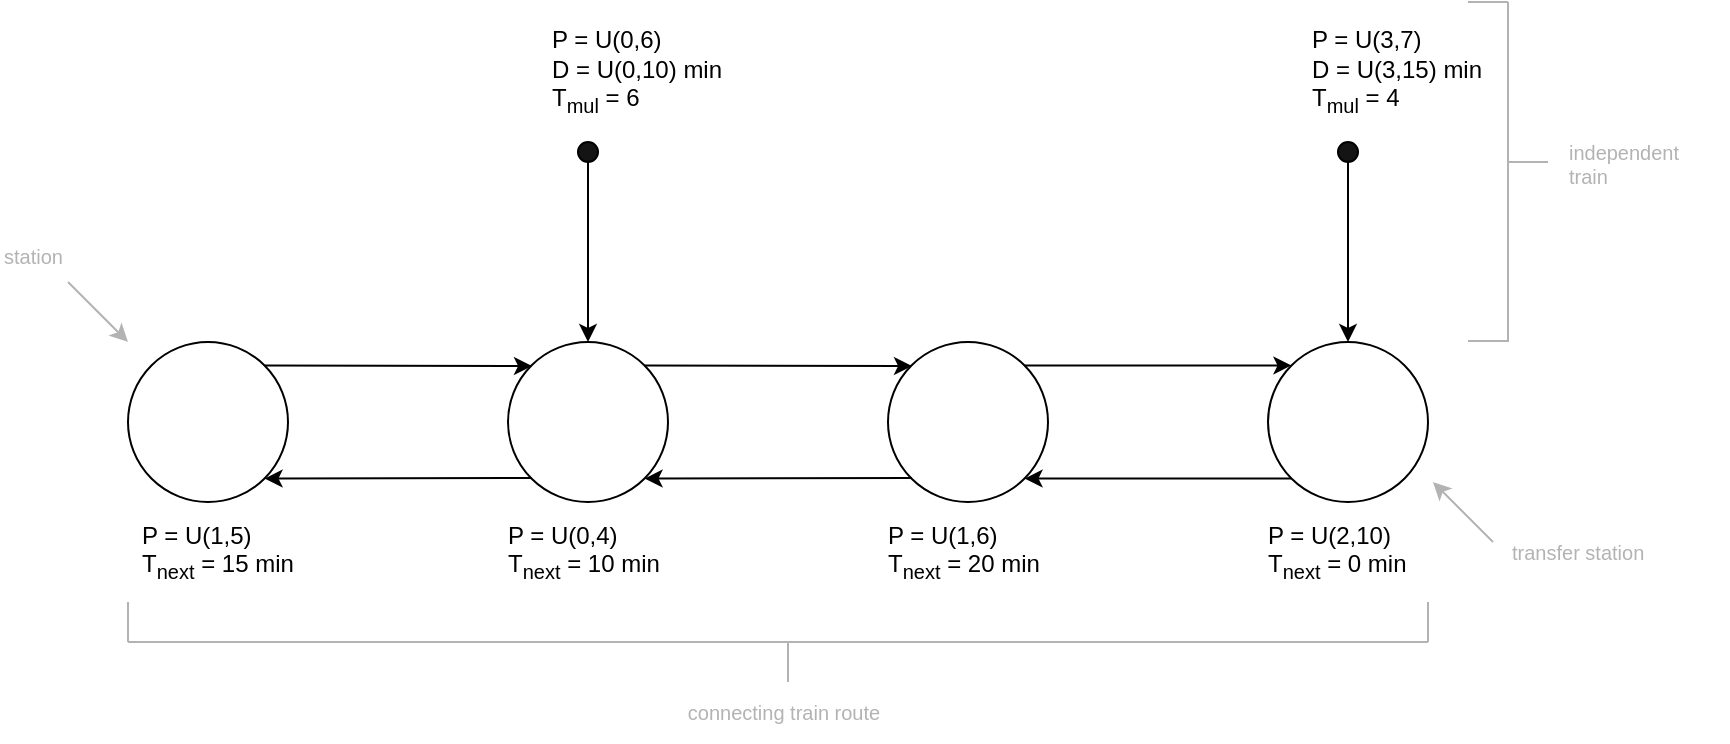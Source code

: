 <mxfile version="25.0.1">
  <diagram name="Page-1" id="MicuLCf74k77lr7k7DQI">
    <mxGraphModel dx="1277" dy="473" grid="1" gridSize="10" guides="1" tooltips="1" connect="1" arrows="1" fold="1" page="0" pageScale="1" pageWidth="850" pageHeight="1100" math="0" shadow="0">
      <root>
        <mxCell id="0" />
        <mxCell id="1" parent="0" />
        <mxCell id="830I__SFOpYsRtfBFBau-1" value="" style="ellipse;whiteSpace=wrap;html=1;aspect=fixed;" parent="1" vertex="1">
          <mxGeometry x="70" y="410" width="80" height="80" as="geometry" />
        </mxCell>
        <mxCell id="830I__SFOpYsRtfBFBau-2" value="" style="endArrow=classic;html=1;rounded=0;exitX=1;exitY=0;exitDx=0;exitDy=0;entryX=0;entryY=0;entryDx=0;entryDy=0;" parent="1" source="830I__SFOpYsRtfBFBau-1" target="830I__SFOpYsRtfBFBau-4" edge="1">
          <mxGeometry width="50" height="50" relative="1" as="geometry">
            <mxPoint x="400" y="540" as="sourcePoint" />
            <mxPoint x="300" y="422" as="targetPoint" />
          </mxGeometry>
        </mxCell>
        <mxCell id="830I__SFOpYsRtfBFBau-3" value="" style="endArrow=classic;html=1;rounded=0;entryX=1;entryY=1;entryDx=0;entryDy=0;exitX=0;exitY=1;exitDx=0;exitDy=0;" parent="1" source="830I__SFOpYsRtfBFBau-4" target="830I__SFOpYsRtfBFBau-1" edge="1">
          <mxGeometry width="50" height="50" relative="1" as="geometry">
            <mxPoint x="300" y="478" as="sourcePoint" />
            <mxPoint x="322" y="460" as="targetPoint" />
          </mxGeometry>
        </mxCell>
        <mxCell id="830I__SFOpYsRtfBFBau-4" value="" style="ellipse;whiteSpace=wrap;html=1;aspect=fixed;" parent="1" vertex="1">
          <mxGeometry x="260" y="410" width="80" height="80" as="geometry" />
        </mxCell>
        <mxCell id="830I__SFOpYsRtfBFBau-5" value="" style="ellipse;whiteSpace=wrap;html=1;aspect=fixed;" parent="1" vertex="1">
          <mxGeometry x="-120" y="410" width="80" height="80" as="geometry" />
        </mxCell>
        <mxCell id="830I__SFOpYsRtfBFBau-6" value="" style="endArrow=classic;html=1;rounded=0;exitX=1;exitY=0;exitDx=0;exitDy=0;entryX=0;entryY=0;entryDx=0;entryDy=0;" parent="1" source="830I__SFOpYsRtfBFBau-5" edge="1">
          <mxGeometry width="50" height="50" relative="1" as="geometry">
            <mxPoint x="210" y="540" as="sourcePoint" />
            <mxPoint x="82" y="422" as="targetPoint" />
          </mxGeometry>
        </mxCell>
        <mxCell id="830I__SFOpYsRtfBFBau-7" value="" style="endArrow=classic;html=1;rounded=0;entryX=1;entryY=1;entryDx=0;entryDy=0;exitX=0;exitY=1;exitDx=0;exitDy=0;" parent="1" target="830I__SFOpYsRtfBFBau-5" edge="1">
          <mxGeometry width="50" height="50" relative="1" as="geometry">
            <mxPoint x="82" y="478" as="sourcePoint" />
            <mxPoint x="132" y="460" as="targetPoint" />
          </mxGeometry>
        </mxCell>
        <mxCell id="830I__SFOpYsRtfBFBau-8" value="" style="ellipse;whiteSpace=wrap;html=1;aspect=fixed;" parent="1" vertex="1">
          <mxGeometry x="-310" y="410" width="80" height="80" as="geometry" />
        </mxCell>
        <mxCell id="830I__SFOpYsRtfBFBau-9" value="" style="endArrow=classic;html=1;rounded=0;exitX=1;exitY=0;exitDx=0;exitDy=0;entryX=0;entryY=0;entryDx=0;entryDy=0;" parent="1" source="830I__SFOpYsRtfBFBau-8" edge="1">
          <mxGeometry width="50" height="50" relative="1" as="geometry">
            <mxPoint x="20" y="540" as="sourcePoint" />
            <mxPoint x="-108" y="422" as="targetPoint" />
          </mxGeometry>
        </mxCell>
        <mxCell id="830I__SFOpYsRtfBFBau-10" value="" style="endArrow=classic;html=1;rounded=0;entryX=1;entryY=1;entryDx=0;entryDy=0;exitX=0;exitY=1;exitDx=0;exitDy=0;" parent="1" target="830I__SFOpYsRtfBFBau-8" edge="1">
          <mxGeometry width="50" height="50" relative="1" as="geometry">
            <mxPoint x="-108" y="478" as="sourcePoint" />
            <mxPoint x="-58" y="460" as="targetPoint" />
          </mxGeometry>
        </mxCell>
        <mxCell id="830I__SFOpYsRtfBFBau-14" value="" style="endArrow=classic;html=1;rounded=0;entryX=0.5;entryY=0;entryDx=0;entryDy=0;" parent="1" edge="1">
          <mxGeometry width="50" height="50" relative="1" as="geometry">
            <mxPoint x="-80" y="320" as="sourcePoint" />
            <mxPoint x="-80" y="410" as="targetPoint" />
          </mxGeometry>
        </mxCell>
        <mxCell id="830I__SFOpYsRtfBFBau-15" value="" style="ellipse;whiteSpace=wrap;html=1;aspect=fixed;strokeColor=default;fillColor=#141414;" parent="1" vertex="1">
          <mxGeometry x="-85" y="310" width="10" height="10" as="geometry" />
        </mxCell>
        <mxCell id="830I__SFOpYsRtfBFBau-16" value="" style="endArrow=classic;html=1;rounded=0;entryX=0.5;entryY=0;entryDx=0;entryDy=0;" parent="1" edge="1">
          <mxGeometry width="50" height="50" relative="1" as="geometry">
            <mxPoint x="300" y="320" as="sourcePoint" />
            <mxPoint x="300" y="410" as="targetPoint" />
          </mxGeometry>
        </mxCell>
        <mxCell id="830I__SFOpYsRtfBFBau-17" value="" style="ellipse;whiteSpace=wrap;html=1;aspect=fixed;strokeColor=default;fillColor=#141414;" parent="1" vertex="1">
          <mxGeometry x="295" y="310" width="10" height="10" as="geometry" />
        </mxCell>
        <mxCell id="830I__SFOpYsRtfBFBau-18" value="&lt;div&gt;P = U(0,6)&lt;/div&gt;&lt;div&gt;D = U(0,10) min&lt;br&gt;&lt;/div&gt;T&lt;sub&gt;mul&lt;/sub&gt; = 6" style="text;html=1;align=left;verticalAlign=middle;whiteSpace=wrap;rounded=0;" parent="1" vertex="1">
          <mxGeometry x="-100" y="250" width="100" height="50" as="geometry" />
        </mxCell>
        <mxCell id="830I__SFOpYsRtfBFBau-19" value="&lt;div&gt;P = U(3,7)&lt;/div&gt;&lt;div&gt;D = U(3,15) min&lt;br&gt;&lt;/div&gt;T&lt;sub&gt;mul&lt;/sub&gt; = 4" style="text;html=1;align=left;verticalAlign=middle;whiteSpace=wrap;rounded=0;" parent="1" vertex="1">
          <mxGeometry x="280" y="250" width="100" height="50" as="geometry" />
        </mxCell>
        <mxCell id="830I__SFOpYsRtfBFBau-20" value="&lt;div&gt;P = U(1,5)&lt;/div&gt;T&lt;sub&gt;next&lt;/sub&gt; = 15 min" style="text;html=1;align=left;verticalAlign=middle;whiteSpace=wrap;rounded=0;" parent="1" vertex="1">
          <mxGeometry x="-305" y="500" width="85" height="30" as="geometry" />
        </mxCell>
        <mxCell id="830I__SFOpYsRtfBFBau-22" value="&lt;div&gt;P = U(0,4)&lt;/div&gt;T&lt;sub&gt;next&lt;/sub&gt; = 10 min" style="text;html=1;align=left;verticalAlign=middle;whiteSpace=wrap;rounded=0;" parent="1" vertex="1">
          <mxGeometry x="-122.5" y="500" width="85" height="30" as="geometry" />
        </mxCell>
        <mxCell id="830I__SFOpYsRtfBFBau-23" value="&lt;div&gt;P = U(1,6)&lt;/div&gt;T&lt;sub&gt;next&lt;/sub&gt; = 20 min" style="text;html=1;align=left;verticalAlign=middle;whiteSpace=wrap;rounded=0;" parent="1" vertex="1">
          <mxGeometry x="67.5" y="500" width="85" height="30" as="geometry" />
        </mxCell>
        <mxCell id="830I__SFOpYsRtfBFBau-24" value="&lt;div&gt;P = U(2,10)&lt;/div&gt;T&lt;sub&gt;next&lt;/sub&gt; = 0 min" style="text;html=1;align=left;verticalAlign=middle;whiteSpace=wrap;rounded=0;" parent="1" vertex="1">
          <mxGeometry x="257.5" y="500" width="85" height="30" as="geometry" />
        </mxCell>
        <mxCell id="830I__SFOpYsRtfBFBau-29" value="" style="endArrow=none;html=1;rounded=0;fontColor=#666666;strokeColor=#B3B3B3;" parent="1" edge="1">
          <mxGeometry width="50" height="50" relative="1" as="geometry">
            <mxPoint x="-310" y="560" as="sourcePoint" />
            <mxPoint x="340" y="560" as="targetPoint" />
          </mxGeometry>
        </mxCell>
        <mxCell id="830I__SFOpYsRtfBFBau-30" value="" style="endArrow=none;html=1;rounded=0;fontColor=#666666;strokeColor=#B3B3B3;" parent="1" edge="1">
          <mxGeometry width="50" height="50" relative="1" as="geometry">
            <mxPoint x="-310" y="560" as="sourcePoint" />
            <mxPoint x="-310" y="540" as="targetPoint" />
          </mxGeometry>
        </mxCell>
        <mxCell id="830I__SFOpYsRtfBFBau-31" value="" style="endArrow=none;html=1;rounded=0;fontColor=#666666;strokeColor=#B3B3B3;" parent="1" edge="1">
          <mxGeometry width="50" height="50" relative="1" as="geometry">
            <mxPoint x="340" y="560" as="sourcePoint" />
            <mxPoint x="340" y="540" as="targetPoint" />
          </mxGeometry>
        </mxCell>
        <mxCell id="830I__SFOpYsRtfBFBau-32" value="" style="endArrow=none;html=1;rounded=0;fontColor=#666666;strokeColor=#B3B3B3;" parent="1" edge="1">
          <mxGeometry width="50" height="50" relative="1" as="geometry">
            <mxPoint x="20" y="580" as="sourcePoint" />
            <mxPoint x="20" y="560" as="targetPoint" />
          </mxGeometry>
        </mxCell>
        <mxCell id="830I__SFOpYsRtfBFBau-33" value="connecting train route" style="text;html=1;align=center;verticalAlign=middle;whiteSpace=wrap;rounded=0;fontSize=10;strokeColor=none;fontColor=#B3B3B3;" parent="1" vertex="1">
          <mxGeometry x="-37.5" y="580" width="110" height="30" as="geometry" />
        </mxCell>
        <mxCell id="830I__SFOpYsRtfBFBau-34" value="" style="endArrow=none;html=1;rounded=0;strokeColor=#B3B3B3;" parent="1" edge="1">
          <mxGeometry width="50" height="50" relative="1" as="geometry">
            <mxPoint x="380" y="410" as="sourcePoint" />
            <mxPoint x="380" y="240" as="targetPoint" />
          </mxGeometry>
        </mxCell>
        <mxCell id="830I__SFOpYsRtfBFBau-35" value="" style="endArrow=none;html=1;rounded=0;strokeColor=#B3B3B3;" parent="1" edge="1">
          <mxGeometry width="50" height="50" relative="1" as="geometry">
            <mxPoint x="360" y="240" as="sourcePoint" />
            <mxPoint x="380" y="240" as="targetPoint" />
          </mxGeometry>
        </mxCell>
        <mxCell id="830I__SFOpYsRtfBFBau-36" value="" style="endArrow=none;html=1;rounded=0;strokeColor=#B3B3B3;" parent="1" edge="1">
          <mxGeometry width="50" height="50" relative="1" as="geometry">
            <mxPoint x="360" y="409.52" as="sourcePoint" />
            <mxPoint x="380" y="409.52" as="targetPoint" />
          </mxGeometry>
        </mxCell>
        <mxCell id="830I__SFOpYsRtfBFBau-37" value="" style="endArrow=none;html=1;rounded=0;strokeColor=#B3B3B3;" parent="1" edge="1">
          <mxGeometry width="50" height="50" relative="1" as="geometry">
            <mxPoint x="380" y="320" as="sourcePoint" />
            <mxPoint x="400" y="320" as="targetPoint" />
          </mxGeometry>
        </mxCell>
        <mxCell id="830I__SFOpYsRtfBFBau-38" value="&lt;div&gt;independent&lt;/div&gt;&lt;div align=&quot;left&quot;&gt;train&lt;br&gt;&lt;/div&gt;" style="text;html=1;align=center;verticalAlign=middle;whiteSpace=wrap;rounded=0;fontSize=10;fontColor=#B3B3B3;" parent="1" vertex="1">
          <mxGeometry x="408" y="306" width="60" height="30" as="geometry" />
        </mxCell>
        <mxCell id="830I__SFOpYsRtfBFBau-39" value="" style="endArrow=classic;html=1;rounded=0;fontColor=#B3B3B3;strokeColor=#B3B3B3;" parent="1" edge="1">
          <mxGeometry width="50" height="50" relative="1" as="geometry">
            <mxPoint x="372.5" y="510" as="sourcePoint" />
            <mxPoint x="342.5" y="480" as="targetPoint" />
          </mxGeometry>
        </mxCell>
        <mxCell id="830I__SFOpYsRtfBFBau-40" value="transfer station" style="text;html=1;align=left;verticalAlign=middle;whiteSpace=wrap;rounded=0;fontSize=10;strokeColor=none;fontColor=#B3B3B3;" parent="1" vertex="1">
          <mxGeometry x="380" y="500" width="110" height="30" as="geometry" />
        </mxCell>
        <mxCell id="830I__SFOpYsRtfBFBau-41" value="" style="endArrow=classic;html=1;rounded=0;fontColor=#B3B3B3;strokeColor=#B3B3B3;" parent="1" edge="1">
          <mxGeometry width="50" height="50" relative="1" as="geometry">
            <mxPoint x="-340" y="380" as="sourcePoint" />
            <mxPoint x="-310" y="410" as="targetPoint" />
          </mxGeometry>
        </mxCell>
        <mxCell id="830I__SFOpYsRtfBFBau-42" value="station" style="text;html=1;align=left;verticalAlign=middle;whiteSpace=wrap;rounded=0;fontSize=10;strokeColor=none;fontColor=#B3B3B3;" parent="1" vertex="1">
          <mxGeometry x="-374" y="352" width="110" height="30" as="geometry" />
        </mxCell>
      </root>
    </mxGraphModel>
  </diagram>
</mxfile>
